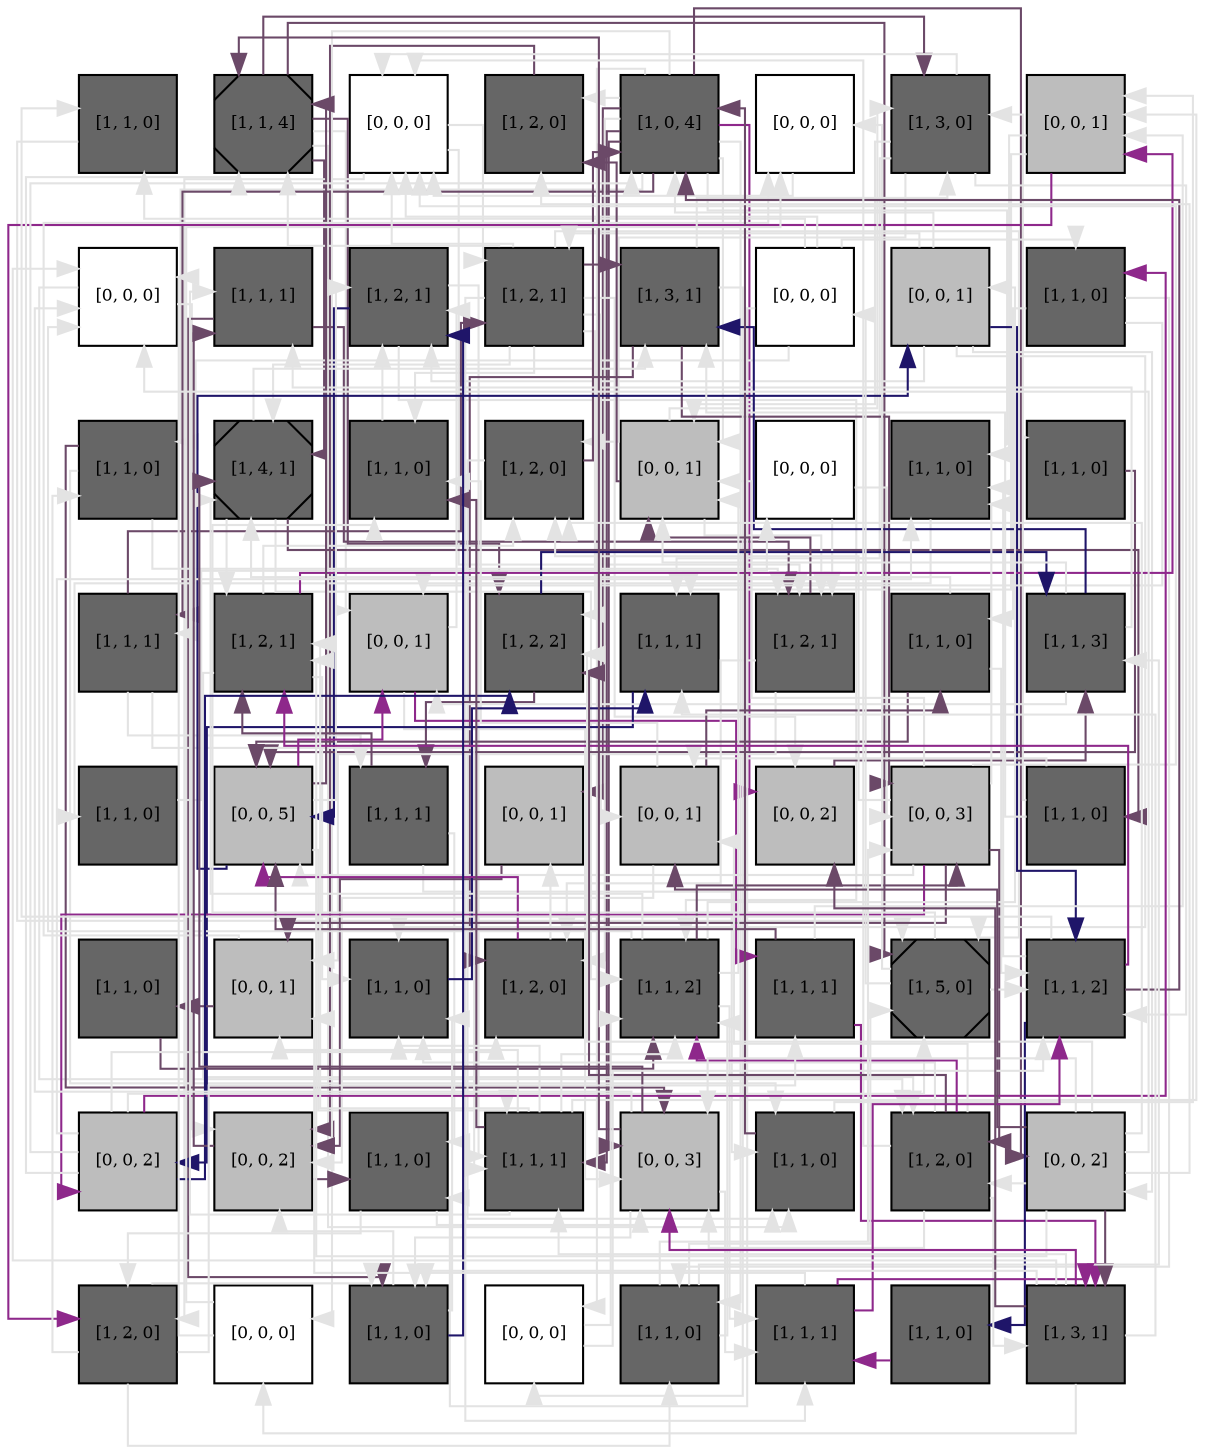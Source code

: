 digraph layout  {
rankdir=TB;
splines=ortho;
node [fixedsize=false, style=filled, width="0.6"];
edge [constraint=false];
0 [fillcolor="#666666", fontsize=8, label="[1, 1, 0]", shape=square, tooltip="name:  EGFR_ERBB2 ,\nin_degree: 2,\nout_degree: 1"];
1 [fillcolor="#666666", fontsize=8, label="[1, 1, 4]", shape=Msquare, tooltip="name:  Androgens ,\nin_degree: 4,\nout_degree: 6"];
2 [fillcolor="#FFFFFF", fontsize=8, label="[0, 0, 0]", shape=square, tooltip="name: None,\nin_degree: 6,\nout_degree: 3"];
3 [fillcolor="#666666", fontsize=8, label="[1, 2, 0]", shape=square, tooltip="name:  TSC1_2 ,\nin_degree: 3,\nout_degree: 1"];
4 [fillcolor="#666666", fontsize=8, label="[1, 0, 4]", shape=square, tooltip="name:  0 ,\nin_degree: 5,\nout_degree: 14"];
5 [fillcolor="#FFFFFF", fontsize=8, label="[0, 0, 0]", shape=square, tooltip="name: None,\nin_degree: 3,\nout_degree: 1"];
6 [fillcolor="#666666", fontsize=8, label="[1, 3, 0]", shape=square, tooltip="name:  AKT ,\nin_degree: 4,\nout_degree: 5"];
7 [fillcolor="#bdbdbd", fontsize=8, label="[0, 0, 1]", shape=square, tooltip="name: None,\nin_degree: 4,\nout_degree: 3"];
8 [fillcolor="#FFFFFF", fontsize=8, label="[0, 0, 0]", shape=square, tooltip="name: None,\nin_degree: 5,\nout_degree: 2"];
9 [fillcolor="#666666", fontsize=8, label="[1, 1, 1]", shape=square, tooltip="name:  AZD5363 ,\nin_degree: 3,\nout_degree: 2"];
10 [fillcolor="#666666", fontsize=8, label="[1, 2, 1]", shape=square, tooltip="name:  PIP3 ,\nin_degree: 5,\nout_degree: 3"];
11 [fillcolor="#666666", fontsize=8, label="[1, 2, 1]", shape=square, tooltip="name:  AR_AR ,\nin_degree: 3,\nout_degree: 10"];
12 [fillcolor="#666666", fontsize=8, label="[1, 3, 1]", shape=square, tooltip="name:  Raf ,\nin_degree: 4,\nout_degree: 4"];
13 [fillcolor="#FFFFFF", fontsize=8, label="[0, 0, 0]", shape=square, tooltip="name: None,\nin_degree: 1,\nout_degree: 5"];
14 [fillcolor="#bdbdbd", fontsize=8, label="[0, 0, 1]", shape=square, tooltip="name: None,\nin_degree: 2,\nout_degree: 6"];
15 [fillcolor="#666666", fontsize=8, label="[1, 1, 0]", shape=square, tooltip="name:  SP1 ,\nin_degree: 2,\nout_degree: 3"];
16 [fillcolor="#666666", fontsize=8, label="[1, 1, 0]", shape=square, tooltip="name:  Enzalutamide ,\nin_degree: 2,\nout_degree: 3"];
17 [fillcolor="#666666", fontsize=8, label="[1, 4, 1]", shape=Msquare, tooltip="name:  RP6SKB1 ,\nin_degree: 5,\nout_degree: 4"];
18 [fillcolor="#666666", fontsize=8, label="[1, 1, 0]", shape=square, tooltip="name:  BCL2 ,\nin_degree: 4,\nout_degree: 1"];
19 [fillcolor="#666666", fontsize=8, label="[1, 2, 0]", shape=square, tooltip="name:  BAD ,\nin_degree: 4,\nout_degree: 2"];
20 [fillcolor="#bdbdbd", fontsize=8, label="[0, 0, 1]", shape=square, tooltip="name: None,\nin_degree: 6,\nout_degree: 3"];
21 [fillcolor="#FFFFFF", fontsize=8, label="[0, 0, 0]", shape=square, tooltip="name: None,\nin_degree: 1,\nout_degree: 2"];
22 [fillcolor="#666666", fontsize=8, label="[1, 1, 0]", shape=square, tooltip="name:  p21 ,\nin_degree: 4,\nout_degree: 1"];
23 [fillcolor="#666666", fontsize=8, label="[1, 1, 0]", shape=square, tooltip="name:  Temsirolimus ,\nin_degree: 1,\nout_degree: 1"];
24 [fillcolor="#666666", fontsize=8, label="[1, 1, 1]", shape=square, tooltip="name:  Cixutumumab ,\nin_degree: 2,\nout_degree: 3"];
25 [fillcolor="#666666", fontsize=8, label="[1, 2, 1]", shape=square, tooltip="name:  SRF_ELK1 ,\nin_degree: 5,\nout_degree: 4"];
26 [fillcolor="#bdbdbd", fontsize=8, label="[0, 0, 1]", shape=square, tooltip="name: None,\nin_degree: 4,\nout_degree: 3"];
27 [fillcolor="#666666", fontsize=8, label="[1, 2, 2]", shape=square, tooltip="name:  PSA ,\nin_degree: 5,\nout_degree: 2"];
28 [fillcolor="#666666", fontsize=8, label="[1, 1, 1]", shape=square, tooltip="name:  IGFR1A_B ,\nin_degree: 4,\nout_degree: 1"];
29 [fillcolor="#666666", fontsize=8, label="[1, 2, 1]", shape=square, tooltip="name:  TMPRSS2 ,\nin_degree: 5,\nout_degree: 3"];
30 [fillcolor="#666666", fontsize=8, label="[1, 1, 0]", shape=square, tooltip="name:  PDPK1 ,\nin_degree: 2,\nout_degree: 3"];
31 [fillcolor="#666666", fontsize=8, label="[1, 1, 3]", shape=square, tooltip="name:  NRG1 ,\nin_degree: 3,\nout_degree: 4"];
32 [fillcolor="#666666", fontsize=8, label="[1, 1, 0]", shape=square, tooltip="name:  CDK2-Cyclin_E ,\nin_degree: 1,\nout_degree: 1"];
33 [fillcolor="#bdbdbd", fontsize=8, label="[0, 0, 5]", shape=square, tooltip="name: None,\nin_degree: 6,\nout_degree: 5"];
34 [fillcolor="#666666", fontsize=8, label="[1, 1, 1]", shape=square, tooltip="name:  AZD6244 ,\nin_degree: 2,\nout_degree: 3"];
35 [fillcolor="#bdbdbd", fontsize=8, label="[0, 0, 1]", shape=square, tooltip="name: None,\nin_degree: 2,\nout_degree: 1"];
36 [fillcolor="#bdbdbd", fontsize=8, label="[0, 0, 1]", shape=square, tooltip="name: None,\nin_degree: 4,\nout_degree: 3"];
37 [fillcolor="#bdbdbd", fontsize=8, label="[0, 0, 2]", shape=square, tooltip="name: None,\nin_degree: 3,\nout_degree: 1"];
38 [fillcolor="#bdbdbd", fontsize=8, label="[0, 0, 3]", shape=square, tooltip="name: None,\nin_degree: 4,\nout_degree: 8"];
39 [fillcolor="#666666", fontsize=8, label="[1, 1, 0]", shape=square, tooltip="name:  NKX3_1 ,\nin_degree: 1,\nout_degree: 3"];
40 [fillcolor="#666666", fontsize=8, label="[1, 1, 0]", shape=square, tooltip="name:  MEK1 ,\nin_degree: 1,\nout_degree: 1"];
41 [fillcolor="#bdbdbd", fontsize=8, label="[0, 0, 1]", shape=square, tooltip="name: None,\nin_degree: 4,\nout_degree: 2"];
42 [fillcolor="#666666", fontsize=8, label="[1, 1, 0]", shape=square, tooltip="name:  BKM120 ,\nin_degree: 5,\nout_degree: 1"];
43 [fillcolor="#666666", fontsize=8, label="[1, 2, 0]", shape=square, tooltip="name:  IRS1 ,\nin_degree: 4,\nout_degree: 2"];
44 [fillcolor="#666666", fontsize=8, label="[1, 1, 2]", shape=square, tooltip="name:  PTEN ,\nin_degree: 7,\nout_degree: 6"];
45 [fillcolor="#666666", fontsize=8, label="[1, 1, 1]", shape=square, tooltip="name:  ERBB2_3 ,\nin_degree: 2,\nout_degree: 3"];
46 [fillcolor="#666666", fontsize=8, label="[1, 5, 0]", shape=Msquare, tooltip="name:  GRB2_SOS ,\nin_degree: 5,\nout_degree: 4"];
47 [fillcolor="#666666", fontsize=8, label="[1, 1, 2]", shape=square, tooltip="name:  Ras ,\nin_degree: 6,\nout_degree: 5"];
48 [fillcolor="#bdbdbd", fontsize=8, label="[0, 0, 2]", shape=square, tooltip="name: None,\nin_degree: 2,\nout_degree: 7"];
49 [fillcolor="#bdbdbd", fontsize=8, label="[0, 0, 2]", shape=square, tooltip="name: None,\nin_degree: 5,\nout_degree: 2"];
50 [fillcolor="#666666", fontsize=8, label="[1, 1, 0]", shape=square, tooltip="name:  HBEGF ,\nin_degree: 3,\nout_degree: 2"];
51 [fillcolor="#666666", fontsize=8, label="[1, 1, 1]", shape=square, tooltip="name:  IGF ,\nin_degree: 5,\nout_degree: 7"];
52 [fillcolor="#bdbdbd", fontsize=8, label="[0, 0, 3]", shape=square, tooltip="name: None,\nin_degree: 7,\nout_degree: 5"];
53 [fillcolor="#666666", fontsize=8, label="[1, 1, 0]", shape=square, tooltip="name:  AR_HSP ,\nin_degree: 4,\nout_degree: 2"];
54 [fillcolor="#666666", fontsize=8, label="[1, 2, 0]", shape=square, tooltip="name:  ERK1_2 ,\nin_degree: 4,\nout_degree: 7"];
55 [fillcolor="#bdbdbd", fontsize=8, label="[0, 0, 2]", shape=square, tooltip="name: None,\nin_degree: 2,\nout_degree: 9"];
56 [fillcolor="#666666", fontsize=8, label="[1, 2, 0]", shape=square, tooltip="name:  EFGR ,\nin_degree: 3,\nout_degree: 4"];
57 [fillcolor="#FFFFFF", fontsize=8, label="[0, 0, 0]", shape=square, tooltip="name: None,\nin_degree: 2,\nout_degree: 2"];
58 [fillcolor="#666666", fontsize=8, label="[1, 1, 0]", shape=square, tooltip="name:  RHEB ,\nin_degree: 4,\nout_degree: 3"];
59 [fillcolor="#FFFFFF", fontsize=8, label="[0, 0, 0]", shape=square, tooltip="name: None,\nin_degree: 2,\nout_degree: 2"];
60 [fillcolor="#666666", fontsize=8, label="[1, 1, 0]", shape=square, tooltip="name:  Lapatinib ,\nin_degree: 3,\nout_degree: 4"];
61 [fillcolor="#666666", fontsize=8, label="[1, 1, 1]", shape=square, tooltip="name:  EGF ,\nin_degree: 4,\nout_degree: 3"];
62 [fillcolor="#666666", fontsize=8, label="[1, 1, 0]", shape=square, tooltip="name:  mTOR ,\nin_degree: 1,\nout_degree: 1"];
63 [fillcolor="#666666", fontsize=8, label="[1, 3, 1]", shape=square, tooltip="name:  PIK3CA ,\nin_degree: 4,\nout_degree: 7"];
0 -> 46  [color=grey89, style="penwidth(0.1)", tooltip=" ", weight=1];
1 -> 27  [color="#6B4968", style="penwidth(0.1)", tooltip="16( Enzalutamide ) to 27( PSA )", weight=1];
1 -> 17  [color="#6B4968", style="penwidth(0.1)", tooltip="23( Temsirolimus ) to 17( RP6SKB1 )", weight=1];
1 -> 53  [color=grey89, style="penwidth(0.1)", tooltip=" ", weight=1];
1 -> 6  [color="#6B4968", style="penwidth(0.1)", tooltip="30( PDPK1 ) to 6( AKT )", weight=1];
1 -> 26  [color=grey89, style="penwidth(0.1)", tooltip=" ", weight=1];
1 -> 46  [color="#6B4968", style="penwidth(0.1)", tooltip="45( ERBB2_3 ) to 46( GRB2_SOS )", weight=1];
2 -> 29  [color=grey89, style="penwidth(0.1)", tooltip=" ", weight=1];
2 -> 56  [color=grey89, style="penwidth(0.1)", tooltip=" ", weight=1];
2 -> 11  [color=grey89, style="penwidth(0.1)", tooltip=" ", weight=1];
3 -> 49  [color="#6B4968", style="penwidth(0.1)", tooltip="3( TSC1_2 ) to 58( RHEB )", weight=1];
4 -> 43  [color=grey89, style="penwidth(0.1)", tooltip=" ", weight=1];
4 -> 51  [color="#6B4968", style="penwidth(0.1)", tooltip="19( BAD ) to 18( BCL2 )", weight=1];
4 -> 37  [color="#8E288B", style="penwidth(0.1)", tooltip="47( Ras ) to 12( Raf )", weight=1];
4 -> 55  [color="#6B4968", style="penwidth(0.1)", tooltip="4( 0 ) to 30( PDPK1 )", weight=1];
4 -> 57  [color=grey89, style="penwidth(0.1)", tooltip=" ", weight=1];
4 -> 20  [color=grey89, style="penwidth(0.1)", tooltip=" ", weight=1];
4 -> 52  [color="#6B4968", style="penwidth(0.1)", tooltip="4( 0 ) to 39( NKX3_1 )", weight=1];
4 -> 35  [color="#6B4968", style="penwidth(0.1)", tooltip="4( 0 ) to 50( HBEGF )", weight=1];
4 -> 3  [color=grey89, style="penwidth(0.1)", tooltip=" ", weight=1];
4 -> 59  [color=grey89, style="penwidth(0.1)", tooltip=" ", weight=1];
4 -> 16  [color=grey89, style="penwidth(0.1)", tooltip=" ", weight=1];
4 -> 60  [color=grey89, style="penwidth(0.1)", tooltip=" ", weight=1];
4 -> 24  [color="#6B4968", style="penwidth(0.1)", tooltip="53( AR_HSP ) to 11( AR_AR )", weight=1];
4 -> 23  [color=grey89, style="penwidth(0.1)", tooltip=" ", weight=1];
5 -> 2  [color=grey89, style="penwidth(0.1)", tooltip=" ", weight=1];
6 -> 19  [color=grey89, style="penwidth(0.1)", tooltip=" ", weight=1];
6 -> 28  [color=grey89, style="penwidth(0.1)", tooltip=" ", weight=1];
6 -> 2  [color=grey89, style="penwidth(0.1)", tooltip=" ", weight=1];
6 -> 20  [color=grey89, style="penwidth(0.1)", tooltip=" ", weight=1];
6 -> 47  [color=grey89, style="penwidth(0.1)", tooltip=" ", weight=1];
7 -> 28  [color=grey89, style="penwidth(0.1)", tooltip=" ", weight=1];
7 -> 56  [color="#8E288B", style="penwidth(0.1)", tooltip="61( EGF ) to 56( EFGR )", weight=1];
7 -> 22  [color=grey89, style="penwidth(0.1)", tooltip=" ", weight=1];
8 -> 49  [color=grey89, style="penwidth(0.1)", tooltip=" ", weight=1];
8 -> 54  [color=grey89, style="penwidth(0.1)", tooltip=" ", weight=1];
9 -> 29  [color="#6B4968", style="penwidth(0.1)", tooltip="9( AZD5363 ) to 3( TSC1_2 )", weight=1];
9 -> 58  [color="#6B4968", style="penwidth(0.1)", tooltip="3( TSC1_2 ) to 58( RHEB )", weight=1];
10 -> 51  [color=grey89, style="penwidth(0.1)", tooltip=" ", weight=1];
10 -> 33  [color="#1F1569", style="penwidth(0.1)", tooltip="58( RHEB ) to 62( mTOR )", weight=1];
10 -> 44  [color=grey89, style="penwidth(0.1)", tooltip=" ", weight=1];
11 -> 36  [color=grey89, style="penwidth(0.1)", tooltip=" ", weight=1];
11 -> 2  [color=grey89, style="penwidth(0.1)", tooltip=" ", weight=1];
11 -> 17  [color=grey89, style="penwidth(0.1)", tooltip=" ", weight=1];
11 -> 1  [color=grey89, style="penwidth(0.1)", tooltip=" ", weight=1];
11 -> 27  [color=grey89, style="penwidth(0.1)", tooltip=" ", weight=1];
11 -> 61  [color=grey89, style="penwidth(0.1)", tooltip=" ", weight=1];
11 -> 46  [color=grey89, style="penwidth(0.1)", tooltip=" ", weight=1];
11 -> 12  [color="#6B4968", style="penwidth(0.1)", tooltip="24( Cixutumumab ) to 43( IRS1 )", weight=1];
11 -> 18  [color=grey89, style="penwidth(0.1)", tooltip=" ", weight=1];
11 -> 37  [color=grey89, style="penwidth(0.1)", tooltip=" ", weight=1];
12 -> 38  [color="#6B4968", style="penwidth(0.1)", tooltip="12( Raf ) to 40( MEK1 )", weight=1];
12 -> 59  [color=grey89, style="penwidth(0.1)", tooltip=" ", weight=1];
12 -> 6  [color=grey89, style="penwidth(0.1)", tooltip=" ", weight=1];
12 -> 43  [color="#6B4968", style="penwidth(0.1)", tooltip="24( Cixutumumab ) to 43( IRS1 )", weight=1];
13 -> 24  [color=grey89, style="penwidth(0.1)", tooltip=" ", weight=1];
13 -> 0  [color=grey89, style="penwidth(0.1)", tooltip=" ", weight=1];
13 -> 2  [color=grey89, style="penwidth(0.1)", tooltip=" ", weight=1];
13 -> 15  [color=grey89, style="penwidth(0.1)", tooltip=" ", weight=1];
13 -> 50  [color=grey89, style="penwidth(0.1)", tooltip=" ", weight=1];
14 -> 11  [color=grey89, style="penwidth(0.1)", tooltip=" ", weight=1];
14 -> 4  [color=grey89, style="penwidth(0.1)", tooltip=" ", weight=1];
14 -> 42  [color=grey89, style="penwidth(0.1)", tooltip=" ", weight=1];
14 -> 55  [color=grey89, style="penwidth(0.1)", tooltip=" ", weight=1];
14 -> 47  [color="#1F1569", style="penwidth(0.1)", tooltip="58( RHEB ) to 62( mTOR )", weight=1];
14 -> 10  [color=grey89, style="penwidth(0.1)", tooltip=" ", weight=1];
15 -> 60  [color=grey89, style="penwidth(0.1)", tooltip=" ", weight=1];
15 -> 30  [color=grey89, style="penwidth(0.1)", tooltip=" ", weight=1];
15 -> 26  [color=grey89, style="penwidth(0.1)", tooltip=" ", weight=1];
16 -> 52  [color="#6B4968", style="penwidth(0.1)", tooltip="16( Enzalutamide ) to 27( PSA )", weight=1];
16 -> 29  [color=grey89, style="penwidth(0.1)", tooltip=" ", weight=1];
16 -> 53  [color=grey89, style="penwidth(0.1)", tooltip=" ", weight=1];
17 -> 39  [color="#6B4968", style="penwidth(0.1)", tooltip="4( 0 ) to 39( NKX3_1 )", weight=1];
17 -> 12  [color=grey89, style="penwidth(0.1)", tooltip=" ", weight=1];
17 -> 44  [color=grey89, style="penwidth(0.1)", tooltip=" ", weight=1];
17 -> 25  [color=grey89, style="penwidth(0.1)", tooltip=" ", weight=1];
18 -> 10  [color=grey89, style="penwidth(0.1)", tooltip=" ", weight=1];
19 -> 53  [color=grey89, style="penwidth(0.1)", tooltip=" ", weight=1];
19 -> 4  [color="#6B4968", style="penwidth(0.1)", tooltip="19( BAD ) to 18( BCL2 )", weight=1];
20 -> 29  [color=grey89, style="penwidth(0.1)", tooltip=" ", weight=1];
20 -> 6  [color=grey89, style="penwidth(0.1)", tooltip=" ", weight=1];
20 -> 3  [color="#6B4968", style="penwidth(0.1)", tooltip="9( AZD5363 ) to 3( TSC1_2 )", weight=1];
21 -> 38  [color=grey89, style="penwidth(0.1)", tooltip=" ", weight=1];
21 -> 29  [color=grey89, style="penwidth(0.1)", tooltip=" ", weight=1];
22 -> 32  [color=grey89, style="penwidth(0.1)", tooltip=" ", weight=1];
23 -> 33  [color="#6B4968", style="penwidth(0.1)", tooltip="23( Temsirolimus ) to 17( RP6SKB1 )", weight=1];
24 -> 34  [color=grey89, style="penwidth(0.1)", tooltip=" ", weight=1];
24 -> 51  [color=grey89, style="penwidth(0.1)", tooltip=" ", weight=1];
24 -> 11  [color="#6B4968", style="penwidth(0.1)", tooltip="24( Cixutumumab ) to 43( IRS1 )", weight=1];
25 -> 19  [color=grey89, style="penwidth(0.1)", tooltip=" ", weight=1];
25 -> 42  [color=grey89, style="penwidth(0.1)", tooltip=" ", weight=1];
25 -> 54  [color=grey89, style="penwidth(0.1)", tooltip=" ", weight=1];
25 -> 7  [color="#8E288B", style="penwidth(0.1)", tooltip="61( EGF ) to 56( EFGR )", weight=1];
26 -> 52  [color=grey89, style="penwidth(0.1)", tooltip=" ", weight=1];
26 -> 10  [color=grey89, style="penwidth(0.1)", tooltip=" ", weight=1];
26 -> 45  [color="#8E288B", style="penwidth(0.1)", tooltip="43( IRS1 ) to 63( PIK3CA )", weight=1];
27 -> 31  [color="#1F1569", style="penwidth(0.1)", tooltip="42( BKM120 ) to 12( Raf )", weight=1];
27 -> 34  [color="#6B4968", style="penwidth(0.1)", tooltip="54( ERK1_2 ) to 25( SRF_ELK1 )", weight=1];
28 -> 48  [color="#1F1569", style="penwidth(0.1)", tooltip="42( BKM120 ) to 12( Raf )", weight=1];
29 -> 41  [color=grey89, style="penwidth(0.1)", tooltip=" ", weight=1];
29 -> 20  [color="#6B4968", style="penwidth(0.1)", tooltip="9( AZD5363 ) to 3( TSC1_2 )", weight=1];
29 -> 43  [color=grey89, style="penwidth(0.1)", tooltip=" ", weight=1];
30 -> 47  [color=grey89, style="penwidth(0.1)", tooltip=" ", weight=1];
30 -> 33  [color="#6B4968", style="penwidth(0.1)", tooltip="30( PDPK1 ) to 6( AKT )", weight=1];
30 -> 17  [color=grey89, style="penwidth(0.1)", tooltip=" ", weight=1];
31 -> 26  [color=grey89, style="penwidth(0.1)", tooltip=" ", weight=1];
31 -> 9  [color=grey89, style="penwidth(0.1)", tooltip=" ", weight=1];
31 -> 20  [color=grey89, style="penwidth(0.1)", tooltip=" ", weight=1];
31 -> 12  [color="#1F1569", style="penwidth(0.1)", tooltip="42( BKM120 ) to 12( Raf )", weight=1];
32 -> 21  [color=grey89, style="penwidth(0.1)", tooltip=" ", weight=1];
33 -> 10  [color=grey89, style="penwidth(0.1)", tooltip=" ", weight=1];
33 -> 26  [color="#8E288B", style="penwidth(0.1)", tooltip="43( IRS1 ) to 63( PIK3CA )", weight=1];
33 -> 14  [color="#1F1569", style="penwidth(0.1)", tooltip="58( RHEB ) to 62( mTOR )", weight=1];
33 -> 51  [color=grey89, style="penwidth(0.1)", tooltip=" ", weight=1];
33 -> 1  [color="#6B4968", style="penwidth(0.1)", tooltip="23( Temsirolimus ) to 17( RP6SKB1 )", weight=1];
34 -> 50  [color=grey89, style="penwidth(0.1)", tooltip=" ", weight=1];
34 -> 25  [color="#6B4968", style="penwidth(0.1)", tooltip="54( ERK1_2 ) to 25( SRF_ELK1 )", weight=1];
34 -> 53  [color=grey89, style="penwidth(0.1)", tooltip=" ", weight=1];
35 -> 49  [color="#6B4968", style="penwidth(0.1)", tooltip="4( 0 ) to 50( HBEGF )", weight=1];
36 -> 30  [color="#6B4968", style="penwidth(0.1)", tooltip="4( 0 ) to 30( PDPK1 )", weight=1];
36 -> 18  [color=grey89, style="penwidth(0.1)", tooltip=" ", weight=1];
36 -> 49  [color=grey89, style="penwidth(0.1)", tooltip=" ", weight=1];
37 -> 31  [color="#6B4968", style="penwidth(0.1)", tooltip="63( PIK3CA ) to 12( Raf )", weight=1];
38 -> 48  [color="#8E288B", style="penwidth(0.1)", tooltip="54( ERK1_2 ) to 15( SP1 )", weight=1];
38 -> 54  [color="#6B4968", style="penwidth(0.1)", tooltip="40( MEK1 ) to 54( ERK1_2 )", weight=1];
38 -> 2  [color=grey89, style="penwidth(0.1)", tooltip=" ", weight=1];
38 -> 22  [color=grey89, style="penwidth(0.1)", tooltip=" ", weight=1];
38 -> 19  [color=grey89, style="penwidth(0.1)", tooltip=" ", weight=1];
38 -> 33  [color=grey89, style="penwidth(0.1)", tooltip=" ", weight=1];
38 -> 20  [color=grey89, style="penwidth(0.1)", tooltip=" ", weight=1];
38 -> 41  [color="#6B4968", style="penwidth(0.1)", tooltip="12( Raf ) to 40( MEK1 )", weight=1];
39 -> 6  [color=grey89, style="penwidth(0.1)", tooltip=" ", weight=1];
39 -> 12  [color=grey89, style="penwidth(0.1)", tooltip=" ", weight=1];
39 -> 36  [color=grey89, style="penwidth(0.1)", tooltip=" ", weight=1];
40 -> 44  [color="#6B4968", style="penwidth(0.1)", tooltip="40( MEK1 ) to 54( ERK1_2 )", weight=1];
41 -> 40  [color="#6B4968", style="penwidth(0.1)", tooltip="12( Raf ) to 40( MEK1 )", weight=1];
41 -> 5  [color=grey89, style="penwidth(0.1)", tooltip=" ", weight=1];
42 -> 28  [color="#1F1569", style="penwidth(0.1)", tooltip="42( BKM120 ) to 12( Raf )", weight=1];
43 -> 33  [color="#8E288B", style="penwidth(0.1)", tooltip="43( IRS1 ) to 63( PIK3CA )", weight=1];
43 -> 35  [color=grey89, style="penwidth(0.1)", tooltip=" ", weight=1];
44 -> 14  [color=grey89, style="penwidth(0.1)", tooltip=" ", weight=1];
44 -> 17  [color=grey89, style="penwidth(0.1)", tooltip=" ", weight=1];
44 -> 38  [color="#6B4968", style="penwidth(0.1)", tooltip="40( MEK1 ) to 54( ERK1_2 )", weight=1];
44 -> 20  [color=grey89, style="penwidth(0.1)", tooltip=" ", weight=1];
44 -> 8  [color=grey89, style="penwidth(0.1)", tooltip=" ", weight=1];
44 -> 61  [color=grey89, style="penwidth(0.1)", tooltip=" ", weight=1];
45 -> 63  [color="#8E288B", style="penwidth(0.1)", tooltip="43( IRS1 ) to 63( PIK3CA )", weight=1];
45 -> 7  [color=grey89, style="penwidth(0.1)", tooltip=" ", weight=1];
45 -> 33  [color="#6B4968", style="penwidth(0.1)", tooltip="45( ERBB2_3 ) to 46( GRB2_SOS )", weight=1];
46 -> 13  [color=grey89, style="penwidth(0.1)", tooltip=" ", weight=1];
46 -> 5  [color=grey89, style="penwidth(0.1)", tooltip=" ", weight=1];
46 -> 47  [color=grey89, style="penwidth(0.1)", tooltip=" ", weight=1];
46 -> 18  [color=grey89, style="penwidth(0.1)", tooltip=" ", weight=1];
47 -> 0  [color=grey89, style="penwidth(0.1)", tooltip=" ", weight=1];
47 -> 4  [color="#6B4968", style="penwidth(0.1)", tooltip="47( Ras ) to 63( PIK3CA )", weight=1];
47 -> 62  [color="#1F1569", style="penwidth(0.1)", tooltip="58( RHEB ) to 62( mTOR )", weight=1];
47 -> 22  [color=grey89, style="penwidth(0.1)", tooltip=" ", weight=1];
47 -> 25  [color="#8E288B", style="penwidth(0.1)", tooltip="61( EGF ) to 56( EFGR )", weight=1];
48 -> 4  [color=grey89, style="penwidth(0.1)", tooltip=" ", weight=1];
48 -> 27  [color="#1F1569", style="penwidth(0.1)", tooltip="42( BKM120 ) to 12( Raf )", weight=1];
48 -> 15  [color="#8E288B", style="penwidth(0.1)", tooltip="54( ERK1_2 ) to 15( SP1 )", weight=1];
48 -> 1  [color=grey89, style="penwidth(0.1)", tooltip=" ", weight=1];
48 -> 46  [color=grey89, style="penwidth(0.1)", tooltip=" ", weight=1];
48 -> 22  [color=grey89, style="penwidth(0.1)", tooltip=" ", weight=1];
48 -> 43  [color=grey89, style="penwidth(0.1)", tooltip=" ", weight=1];
49 -> 9  [color="#6B4968", style="penwidth(0.1)", tooltip="3( TSC1_2 ) to 58( RHEB )", weight=1];
49 -> 50  [color="#6B4968", style="penwidth(0.1)", tooltip="4( 0 ) to 50( HBEGF )", weight=1];
50 -> 56  [color=grey89, style="penwidth(0.1)", tooltip=" ", weight=1];
50 -> 52  [color=grey89, style="penwidth(0.1)", tooltip=" ", weight=1];
51 -> 7  [color=grey89, style="penwidth(0.1)", tooltip=" ", weight=1];
51 -> 42  [color=grey89, style="penwidth(0.1)", tooltip=" ", weight=1];
51 -> 18  [color="#6B4968", style="penwidth(0.1)", tooltip="19( BAD ) to 18( BCL2 )", weight=1];
51 -> 9  [color=grey89, style="penwidth(0.1)", tooltip=" ", weight=1];
51 -> 41  [color=grey89, style="penwidth(0.1)", tooltip=" ", weight=1];
51 -> 44  [color=grey89, style="penwidth(0.1)", tooltip=" ", weight=1];
51 -> 25  [color=grey89, style="penwidth(0.1)", tooltip=" ", weight=1];
52 -> 58  [color=grey89, style="penwidth(0.1)", tooltip=" ", weight=1];
52 -> 17  [color="#6B4968", style="penwidth(0.1)", tooltip="4( 0 ) to 39( NKX3_1 )", weight=1];
52 -> 8  [color=grey89, style="penwidth(0.1)", tooltip=" ", weight=1];
52 -> 1  [color="#6B4968", style="penwidth(0.1)", tooltip="16( Enzalutamide ) to 27( PSA )", weight=1];
52 -> 61  [color=grey89, style="penwidth(0.1)", tooltip=" ", weight=1];
53 -> 7  [color=grey89, style="penwidth(0.1)", tooltip=" ", weight=1];
53 -> 4  [color="#6B4968", style="penwidth(0.1)", tooltip="53( AR_HSP ) to 11( AR_AR )", weight=1];
54 -> 27  [color="#6B4968", style="penwidth(0.1)", tooltip="54( ERK1_2 ) to 25( SRF_ELK1 )", weight=1];
54 -> 2  [color=grey89, style="penwidth(0.1)", tooltip=" ", weight=1];
54 -> 52  [color=grey89, style="penwidth(0.1)", tooltip=" ", weight=1];
54 -> 44  [color="#8E288B", style="penwidth(0.1)", tooltip="54( ERK1_2 ) to 15( SP1 )", weight=1];
54 -> 42  [color=grey89, style="penwidth(0.1)", tooltip=" ", weight=1];
54 -> 36  [color=grey89, style="penwidth(0.1)", tooltip=" ", weight=1];
54 -> 63  [color=grey89, style="penwidth(0.1)", tooltip=" ", weight=1];
55 -> 3  [color=grey89, style="penwidth(0.1)", tooltip=" ", weight=1];
55 -> 25  [color=grey89, style="penwidth(0.1)", tooltip=" ", weight=1];
55 -> 19  [color=grey89, style="penwidth(0.1)", tooltip=" ", weight=1];
55 -> 52  [color=grey89, style="penwidth(0.1)", tooltip=" ", weight=1];
55 -> 8  [color=grey89, style="penwidth(0.1)", tooltip=" ", weight=1];
55 -> 63  [color="#6B4968", style="penwidth(0.1)", tooltip="47( Ras ) to 63( PIK3CA )", weight=1];
55 -> 54  [color=grey89, style="penwidth(0.1)", tooltip=" ", weight=1];
55 -> 27  [color=grey89, style="penwidth(0.1)", tooltip=" ", weight=1];
55 -> 36  [color="#6B4968", style="penwidth(0.1)", tooltip="4( 0 ) to 30( PDPK1 )", weight=1];
56 -> 45  [color=grey89, style="penwidth(0.1)", tooltip=" ", weight=1];
56 -> 16  [color=grey89, style="penwidth(0.1)", tooltip=" ", weight=1];
56 -> 60  [color=grey89, style="penwidth(0.1)", tooltip=" ", weight=1];
56 -> 58  [color=grey89, style="penwidth(0.1)", tooltip=" ", weight=1];
57 -> 8  [color=grey89, style="penwidth(0.1)", tooltip=" ", weight=1];
57 -> 5  [color=grey89, style="penwidth(0.1)", tooltip=" ", weight=1];
58 -> 10  [color="#1F1569", style="penwidth(0.1)", tooltip="58( RHEB ) to 62( mTOR )", weight=1];
58 -> 49  [color=grey89, style="penwidth(0.1)", tooltip=" ", weight=1];
58 -> 42  [color=grey89, style="penwidth(0.1)", tooltip=" ", weight=1];
59 -> 47  [color=grey89, style="penwidth(0.1)", tooltip=" ", weight=1];
59 -> 44  [color=grey89, style="penwidth(0.1)", tooltip=" ", weight=1];
60 -> 46  [color=grey89, style="penwidth(0.1)", tooltip=" ", weight=1];
60 -> 38  [color=grey89, style="penwidth(0.1)", tooltip=" ", weight=1];
60 -> 31  [color=grey89, style="penwidth(0.1)", tooltip=" ", weight=1];
60 -> 44  [color=grey89, style="penwidth(0.1)", tooltip=" ", weight=1];
61 -> 47  [color="#8E288B", style="penwidth(0.1)", tooltip="61( EGF ) to 56( EFGR )", weight=1];
61 -> 63  [color="#8E288B", style="penwidth(0.1)", tooltip="62( mTOR ) to 17( RP6SKB1 )", weight=1];
61 -> 41  [color=grey89, style="penwidth(0.1)", tooltip=" ", weight=1];
62 -> 61  [color="#8E288B", style="penwidth(0.1)", tooltip="62( mTOR ) to 17( RP6SKB1 )", weight=1];
63 -> 37  [color="#6B4968", style="penwidth(0.1)", tooltip="63( PIK3CA ) to 12( Raf )", weight=1];
63 -> 51  [color=grey89, style="penwidth(0.1)", tooltip=" ", weight=1];
63 -> 52  [color="#8E288B", style="penwidth(0.1)", tooltip="62( mTOR ) to 17( RP6SKB1 )", weight=1];
63 -> 28  [color=grey89, style="penwidth(0.1)", tooltip=" ", weight=1];
63 -> 58  [color=grey89, style="penwidth(0.1)", tooltip=" ", weight=1];
63 -> 8  [color=grey89, style="penwidth(0.1)", tooltip=" ", weight=1];
63 -> 57  [color=grey89, style="penwidth(0.1)", tooltip=" ", weight=1];
edge [constraint=true, style=invis];

0 -> 8 -> 16 -> 24 -> 32 -> 40 -> 48 -> 56;
1 -> 9 -> 17 -> 25 -> 33 -> 41 -> 49 -> 57;
2 -> 10 -> 18 -> 26 -> 34 -> 42 -> 50 -> 58;
3 -> 11 -> 19 -> 27 -> 35 -> 43 -> 51 -> 59;
4 -> 12 -> 20 -> 28 -> 36 -> 44 -> 52 -> 60;
5 -> 13 -> 21 -> 29 -> 37 -> 45 -> 53 -> 61;
6 -> 14 -> 22 -> 30 -> 38 -> 46 -> 54 -> 62;
7 -> 15 -> 23 -> 31 -> 39 -> 47 -> 55 -> 63;
rank = same {0 -> 1 -> 2 -> 3 -> 4 -> 5 -> 6 -> 7};
rank = same {8 -> 9 -> 10 -> 11 -> 12 -> 13 -> 14 -> 15};
rank = same {16 -> 17 -> 18 -> 19 -> 20 -> 21 -> 22 -> 23};
rank = same {24 -> 25 -> 26 -> 27 -> 28 -> 29 -> 30 -> 31};
rank = same {32 -> 33 -> 34 -> 35 -> 36 -> 37 -> 38 -> 39};
rank = same {40 -> 41 -> 42 -> 43 -> 44 -> 45 -> 46 -> 47};
rank = same {48 -> 49 -> 50 -> 51 -> 52 -> 53 -> 54 -> 55};
rank = same {56 -> 57 -> 58 -> 59 -> 60 -> 61 -> 62 -> 63};
}